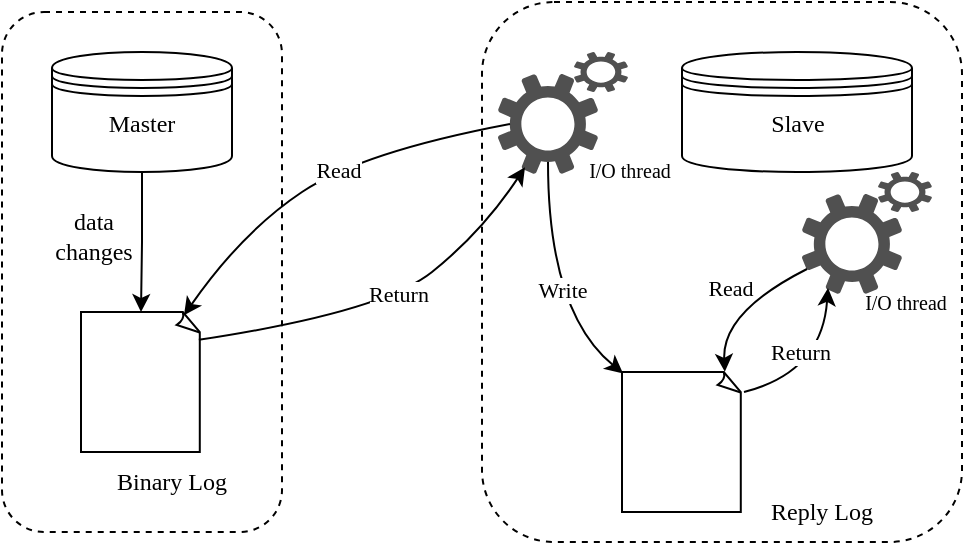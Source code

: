 <mxfile version="26.0.13">
  <diagram name="第 1 页" id="Dbv_p4bsYEW3tgNIge1V">
    <mxGraphModel dx="707" dy="467" grid="1" gridSize="10" guides="1" tooltips="1" connect="1" arrows="1" fold="1" page="1" pageScale="1" pageWidth="827" pageHeight="1169" math="0" shadow="0">
      <root>
        <mxCell id="0" />
        <mxCell id="1" parent="0" />
        <mxCell id="5cQ4iYuFxSIM7iHGhTt3-1" value="" style="rounded=1;whiteSpace=wrap;html=1;dashed=1;fontFamily=Times New Roman;" vertex="1" parent="1">
          <mxGeometry x="190" y="120" width="140" height="260" as="geometry" />
        </mxCell>
        <mxCell id="5cQ4iYuFxSIM7iHGhTt3-2" value="" style="rounded=1;whiteSpace=wrap;html=1;dashed=1;fontFamily=Times New Roman;" vertex="1" parent="1">
          <mxGeometry x="430" y="115" width="240" height="270" as="geometry" />
        </mxCell>
        <mxCell id="5cQ4iYuFxSIM7iHGhTt3-4" value="" style="whiteSpace=wrap;html=1;shape=mxgraph.basic.document;fontFamily=Times New Roman;" vertex="1" parent="1">
          <mxGeometry x="229.5" y="270" width="60" height="70" as="geometry" />
        </mxCell>
        <mxCell id="5cQ4iYuFxSIM7iHGhTt3-6" value="" style="whiteSpace=wrap;html=1;shape=mxgraph.basic.document;fontFamily=Times New Roman;" vertex="1" parent="1">
          <mxGeometry x="500" y="300" width="60" height="70" as="geometry" />
        </mxCell>
        <mxCell id="5cQ4iYuFxSIM7iHGhTt3-7" value="" style="shape=datastore;whiteSpace=wrap;html=1;fontFamily=Times New Roman;" vertex="1" parent="1">
          <mxGeometry x="215" y="140" width="90" height="60" as="geometry" />
        </mxCell>
        <mxCell id="5cQ4iYuFxSIM7iHGhTt3-8" value="" style="shape=datastore;whiteSpace=wrap;html=1;fontFamily=Times New Roman;" vertex="1" parent="1">
          <mxGeometry x="530" y="140" width="115" height="60" as="geometry" />
        </mxCell>
        <mxCell id="5cQ4iYuFxSIM7iHGhTt3-13" value="" style="group;fontFamily=Times New Roman;" vertex="1" connectable="0" parent="1">
          <mxGeometry x="438" y="140" width="102" height="70" as="geometry" />
        </mxCell>
        <mxCell id="5cQ4iYuFxSIM7iHGhTt3-9" value="" style="sketch=0;pointerEvents=1;shadow=0;dashed=0;html=1;strokeColor=none;labelPosition=center;verticalLabelPosition=bottom;verticalAlign=top;align=center;fillColor=#505050;shape=mxgraph.mscae.enterprise.settings;direction=south;fontFamily=Times New Roman;" vertex="1" parent="5cQ4iYuFxSIM7iHGhTt3-13">
          <mxGeometry y="11" width="50" height="50" as="geometry" />
        </mxCell>
        <mxCell id="5cQ4iYuFxSIM7iHGhTt3-10" value="" style="sketch=0;pointerEvents=1;shadow=0;dashed=0;html=1;strokeColor=none;labelPosition=center;verticalLabelPosition=bottom;verticalAlign=top;align=center;fillColor=#505050;shape=mxgraph.mscae.enterprise.settings;fontFamily=Times New Roman;" vertex="1" parent="5cQ4iYuFxSIM7iHGhTt3-13">
          <mxGeometry x="38" width="27" height="20" as="geometry" />
        </mxCell>
        <mxCell id="5cQ4iYuFxSIM7iHGhTt3-21" value="I/O thread" style="text;html=1;align=center;verticalAlign=middle;whiteSpace=wrap;rounded=0;fontFamily=Times New Roman;fontSize=10;fontColor=default;" vertex="1" parent="5cQ4iYuFxSIM7iHGhTt3-13">
          <mxGeometry x="36" y="44" width="60" height="30" as="geometry" />
        </mxCell>
        <mxCell id="5cQ4iYuFxSIM7iHGhTt3-14" value="" style="group;fontFamily=Times New Roman;" vertex="1" connectable="0" parent="1">
          <mxGeometry x="590" y="200" width="65" height="61" as="geometry" />
        </mxCell>
        <mxCell id="5cQ4iYuFxSIM7iHGhTt3-15" value="" style="sketch=0;pointerEvents=1;shadow=0;dashed=0;html=1;strokeColor=none;labelPosition=center;verticalLabelPosition=bottom;verticalAlign=top;align=center;fillColor=#505050;shape=mxgraph.mscae.enterprise.settings;direction=south;fontFamily=Times New Roman;" vertex="1" parent="5cQ4iYuFxSIM7iHGhTt3-14">
          <mxGeometry y="11" width="50" height="50" as="geometry" />
        </mxCell>
        <mxCell id="5cQ4iYuFxSIM7iHGhTt3-16" value="" style="sketch=0;pointerEvents=1;shadow=0;dashed=0;html=1;strokeColor=none;labelPosition=center;verticalLabelPosition=bottom;verticalAlign=top;align=center;fillColor=#505050;shape=mxgraph.mscae.enterprise.settings;fontFamily=Times New Roman;" vertex="1" parent="5cQ4iYuFxSIM7iHGhTt3-14">
          <mxGeometry x="38" width="27" height="20" as="geometry" />
        </mxCell>
        <mxCell id="5cQ4iYuFxSIM7iHGhTt3-17" style="edgeStyle=orthogonalEdgeStyle;rounded=0;orthogonalLoop=1;jettySize=auto;html=1;entryX=0.5;entryY=0;entryDx=0;entryDy=0;entryPerimeter=0;fontFamily=Times New Roman;" edge="1" parent="1" source="5cQ4iYuFxSIM7iHGhTt3-7" target="5cQ4iYuFxSIM7iHGhTt3-4">
          <mxGeometry relative="1" as="geometry" />
        </mxCell>
        <mxCell id="5cQ4iYuFxSIM7iHGhTt3-19" value="" style="curved=1;endArrow=none;html=1;rounded=0;exitX=0.858;exitY=0.024;exitDx=0;exitDy=0;exitPerimeter=0;entryX=0.5;entryY=0.88;entryDx=0;entryDy=0;entryPerimeter=0;startFill=1;startArrow=classic;fontFamily=Times New Roman;" edge="1" parent="1" source="5cQ4iYuFxSIM7iHGhTt3-4" target="5cQ4iYuFxSIM7iHGhTt3-9">
          <mxGeometry width="50" height="50" relative="1" as="geometry">
            <mxPoint x="302.5" y="280" as="sourcePoint" />
            <mxPoint x="352.5" y="230" as="targetPoint" />
            <Array as="points">
              <mxPoint x="310" y="230" />
              <mxPoint x="370" y="190" />
            </Array>
          </mxGeometry>
        </mxCell>
        <mxCell id="5cQ4iYuFxSIM7iHGhTt3-40" value="Read" style="edgeLabel;html=1;align=center;verticalAlign=middle;resizable=0;points=[];fontFamily=Times New Roman;" vertex="1" connectable="0" parent="5cQ4iYuFxSIM7iHGhTt3-19">
          <mxGeometry x="0.092" y="-1" relative="1" as="geometry">
            <mxPoint as="offset" />
          </mxGeometry>
        </mxCell>
        <mxCell id="5cQ4iYuFxSIM7iHGhTt3-20" value="" style="curved=1;endArrow=none;html=1;rounded=0;exitX=0.933;exitY=0.73;exitDx=0;exitDy=0;exitPerimeter=0;entryX=0.982;entryY=0.199;entryDx=0;entryDy=0;entryPerimeter=0;startFill=1;startArrow=classic;fontFamily=Times New Roman;" edge="1" parent="1" source="5cQ4iYuFxSIM7iHGhTt3-9" target="5cQ4iYuFxSIM7iHGhTt3-4">
          <mxGeometry width="50" height="50" relative="1" as="geometry">
            <mxPoint x="454" y="186" as="sourcePoint" />
            <mxPoint x="300" y="286" as="targetPoint" />
            <Array as="points">
              <mxPoint x="430" y="230" />
              <mxPoint x="380" y="270" />
            </Array>
          </mxGeometry>
        </mxCell>
        <mxCell id="5cQ4iYuFxSIM7iHGhTt3-42" value="Return" style="edgeLabel;html=1;align=center;verticalAlign=middle;resizable=0;points=[];fontFamily=Times New Roman;" vertex="1" connectable="0" parent="5cQ4iYuFxSIM7iHGhTt3-20">
          <mxGeometry x="-0.071" y="-2" relative="1" as="geometry">
            <mxPoint as="offset" />
          </mxGeometry>
        </mxCell>
        <mxCell id="5cQ4iYuFxSIM7iHGhTt3-27" value="I/O thread" style="text;html=1;align=center;verticalAlign=middle;whiteSpace=wrap;rounded=0;fontSize=10;fontFamily=Times New Roman;" vertex="1" parent="1">
          <mxGeometry x="612" y="250" width="60" height="30" as="geometry" />
        </mxCell>
        <mxCell id="5cQ4iYuFxSIM7iHGhTt3-31" value="" style="curved=1;endArrow=classic;html=1;rounded=0;exitX=0.88;exitY=0.5;exitDx=0;exitDy=0;exitPerimeter=0;entryX=0.009;entryY=0.01;entryDx=0;entryDy=0;entryPerimeter=0;fontFamily=Times New Roman;" edge="1" parent="1" source="5cQ4iYuFxSIM7iHGhTt3-9" target="5cQ4iYuFxSIM7iHGhTt3-6">
          <mxGeometry width="50" height="50" relative="1" as="geometry">
            <mxPoint x="366" y="190" as="sourcePoint" />
            <mxPoint x="520" y="290" as="targetPoint" />
            <Array as="points">
              <mxPoint x="463" y="270" />
            </Array>
          </mxGeometry>
        </mxCell>
        <mxCell id="5cQ4iYuFxSIM7iHGhTt3-43" value="Write" style="edgeLabel;html=1;align=center;verticalAlign=middle;resizable=0;points=[];fontFamily=Times New Roman;" vertex="1" connectable="0" parent="5cQ4iYuFxSIM7iHGhTt3-31">
          <mxGeometry x="0.033" y="7" relative="1" as="geometry">
            <mxPoint as="offset" />
          </mxGeometry>
        </mxCell>
        <mxCell id="5cQ4iYuFxSIM7iHGhTt3-33" value="" style="curved=1;endArrow=classic;html=1;rounded=0;exitX=0.857;exitY=-0.001;exitDx=0;exitDy=0;exitPerimeter=0;entryX=0.75;entryY=0.95;entryDx=0;entryDy=0;entryPerimeter=0;fontFamily=Times New Roman;" edge="1" parent="1">
          <mxGeometry width="50" height="50" relative="1" as="geometry">
            <mxPoint x="561" y="310" as="sourcePoint" />
            <mxPoint x="603" y="258" as="targetPoint" />
            <Array as="points">
              <mxPoint x="600" y="300" />
            </Array>
          </mxGeometry>
        </mxCell>
        <mxCell id="5cQ4iYuFxSIM7iHGhTt3-45" value="Return" style="edgeLabel;html=1;align=center;verticalAlign=middle;resizable=0;points=[];fontFamily=Times New Roman;" vertex="1" connectable="0" parent="5cQ4iYuFxSIM7iHGhTt3-33">
          <mxGeometry x="-0.335" y="3" relative="1" as="geometry">
            <mxPoint x="2" y="-11" as="offset" />
          </mxGeometry>
        </mxCell>
        <mxCell id="5cQ4iYuFxSIM7iHGhTt3-34" value="data &lt;br&gt;changes" style="text;html=1;align=center;verticalAlign=middle;whiteSpace=wrap;rounded=0;fontFamily=Times New Roman;" vertex="1" parent="1">
          <mxGeometry x="191" y="217" width="90" height="29" as="geometry" />
        </mxCell>
        <mxCell id="5cQ4iYuFxSIM7iHGhTt3-36" value="Master&lt;span style=&quot;color: rgba(0, 0, 0, 0); font-size: 0px; text-align: start; text-wrap-mode: nowrap;&quot;&gt;%3CmxGraphModel%3E%3Croot%3E%3CmxCell%20id%3D%220%22%2F%3E%3CmxCell%20id%3D%221%22%20parent%3D%220%22%2F%3E%3CmxCell%20id%3D%222%22%20value%3D%22%22%20style%3D%22curved%3D1%3BendArrow%3Dclassic%3Bhtml%3D1%3Brounded%3D0%3BexitX%3D0.857%3BexitY%3D-0.001%3BexitDx%3D0%3BexitDy%3D0%3BexitPerimeter%3D0%3BentryX%3D0.75%3BentryY%3D0.95%3BentryDx%3D0%3BentryDy%3D0%3BentryPerimeter%3D0%3B%22%20edge%3D%221%22%20parent%3D%221%22%3E%3CmxGeometry%20width%3D%2250%22%20height%3D%2250%22%20relative%3D%221%22%20as%3D%22geometry%22%3E%3CmxPoint%20x%3D%22551%22%20y%3D%22300%22%20as%3D%22sourcePoint%22%2F%3E%3CmxPoint%20x%3D%22593%22%20y%3D%22248%22%20as%3D%22targetPoint%22%2F%3E%3CArray%20as%3D%22points%22%3E%3CmxPoint%20x%3D%22540%22%20y%3D%22270%22%2F%3E%3C%2FArray%3E%3C%2FmxGeometry%3E%3C%2FmxCell%3E%3C%2Froot%3E%3C%2FmxGraphModel%3E&lt;/span&gt;" style="text;html=1;align=center;verticalAlign=middle;whiteSpace=wrap;rounded=0;fontFamily=Times New Roman;" vertex="1" parent="1">
          <mxGeometry x="230" y="161" width="60" height="30" as="geometry" />
        </mxCell>
        <mxCell id="5cQ4iYuFxSIM7iHGhTt3-39" value="Slave" style="text;html=1;align=center;verticalAlign=middle;whiteSpace=wrap;rounded=0;fontFamily=Times New Roman;" vertex="1" parent="1">
          <mxGeometry x="557.5" y="161" width="60" height="30" as="geometry" />
        </mxCell>
        <mxCell id="5cQ4iYuFxSIM7iHGhTt3-32" value="" style="curved=1;endArrow=classic;html=1;rounded=0;exitX=0.75;exitY=0.95;exitDx=0;exitDy=0;exitPerimeter=0;entryX=0.857;entryY=-0.001;entryDx=0;entryDy=0;entryPerimeter=0;fontFamily=Times New Roman;" edge="1" parent="1" source="5cQ4iYuFxSIM7iHGhTt3-15" target="5cQ4iYuFxSIM7iHGhTt3-6">
          <mxGeometry width="50" height="50" relative="1" as="geometry">
            <mxPoint x="530" y="300" as="sourcePoint" />
            <mxPoint x="473" y="205" as="targetPoint" />
            <Array as="points">
              <mxPoint x="550" y="270" />
            </Array>
          </mxGeometry>
        </mxCell>
        <mxCell id="5cQ4iYuFxSIM7iHGhTt3-44" value="Read" style="edgeLabel;html=1;align=center;verticalAlign=middle;resizable=0;points=[];fontFamily=Times New Roman;" vertex="1" connectable="0" parent="5cQ4iYuFxSIM7iHGhTt3-32">
          <mxGeometry x="-0.011" y="-9" relative="1" as="geometry">
            <mxPoint as="offset" />
          </mxGeometry>
        </mxCell>
        <mxCell id="5cQ4iYuFxSIM7iHGhTt3-46" value="Binary Log" style="text;html=1;align=center;verticalAlign=middle;whiteSpace=wrap;rounded=0;fontFamily=Times New Roman;" vertex="1" parent="1">
          <mxGeometry x="245" y="340" width="60" height="30" as="geometry" />
        </mxCell>
        <mxCell id="5cQ4iYuFxSIM7iHGhTt3-47" value="Reply Log" style="text;html=1;align=center;verticalAlign=middle;whiteSpace=wrap;rounded=0;fontFamily=Times New Roman;" vertex="1" parent="1">
          <mxGeometry x="570" y="355" width="60" height="30" as="geometry" />
        </mxCell>
      </root>
    </mxGraphModel>
  </diagram>
</mxfile>
